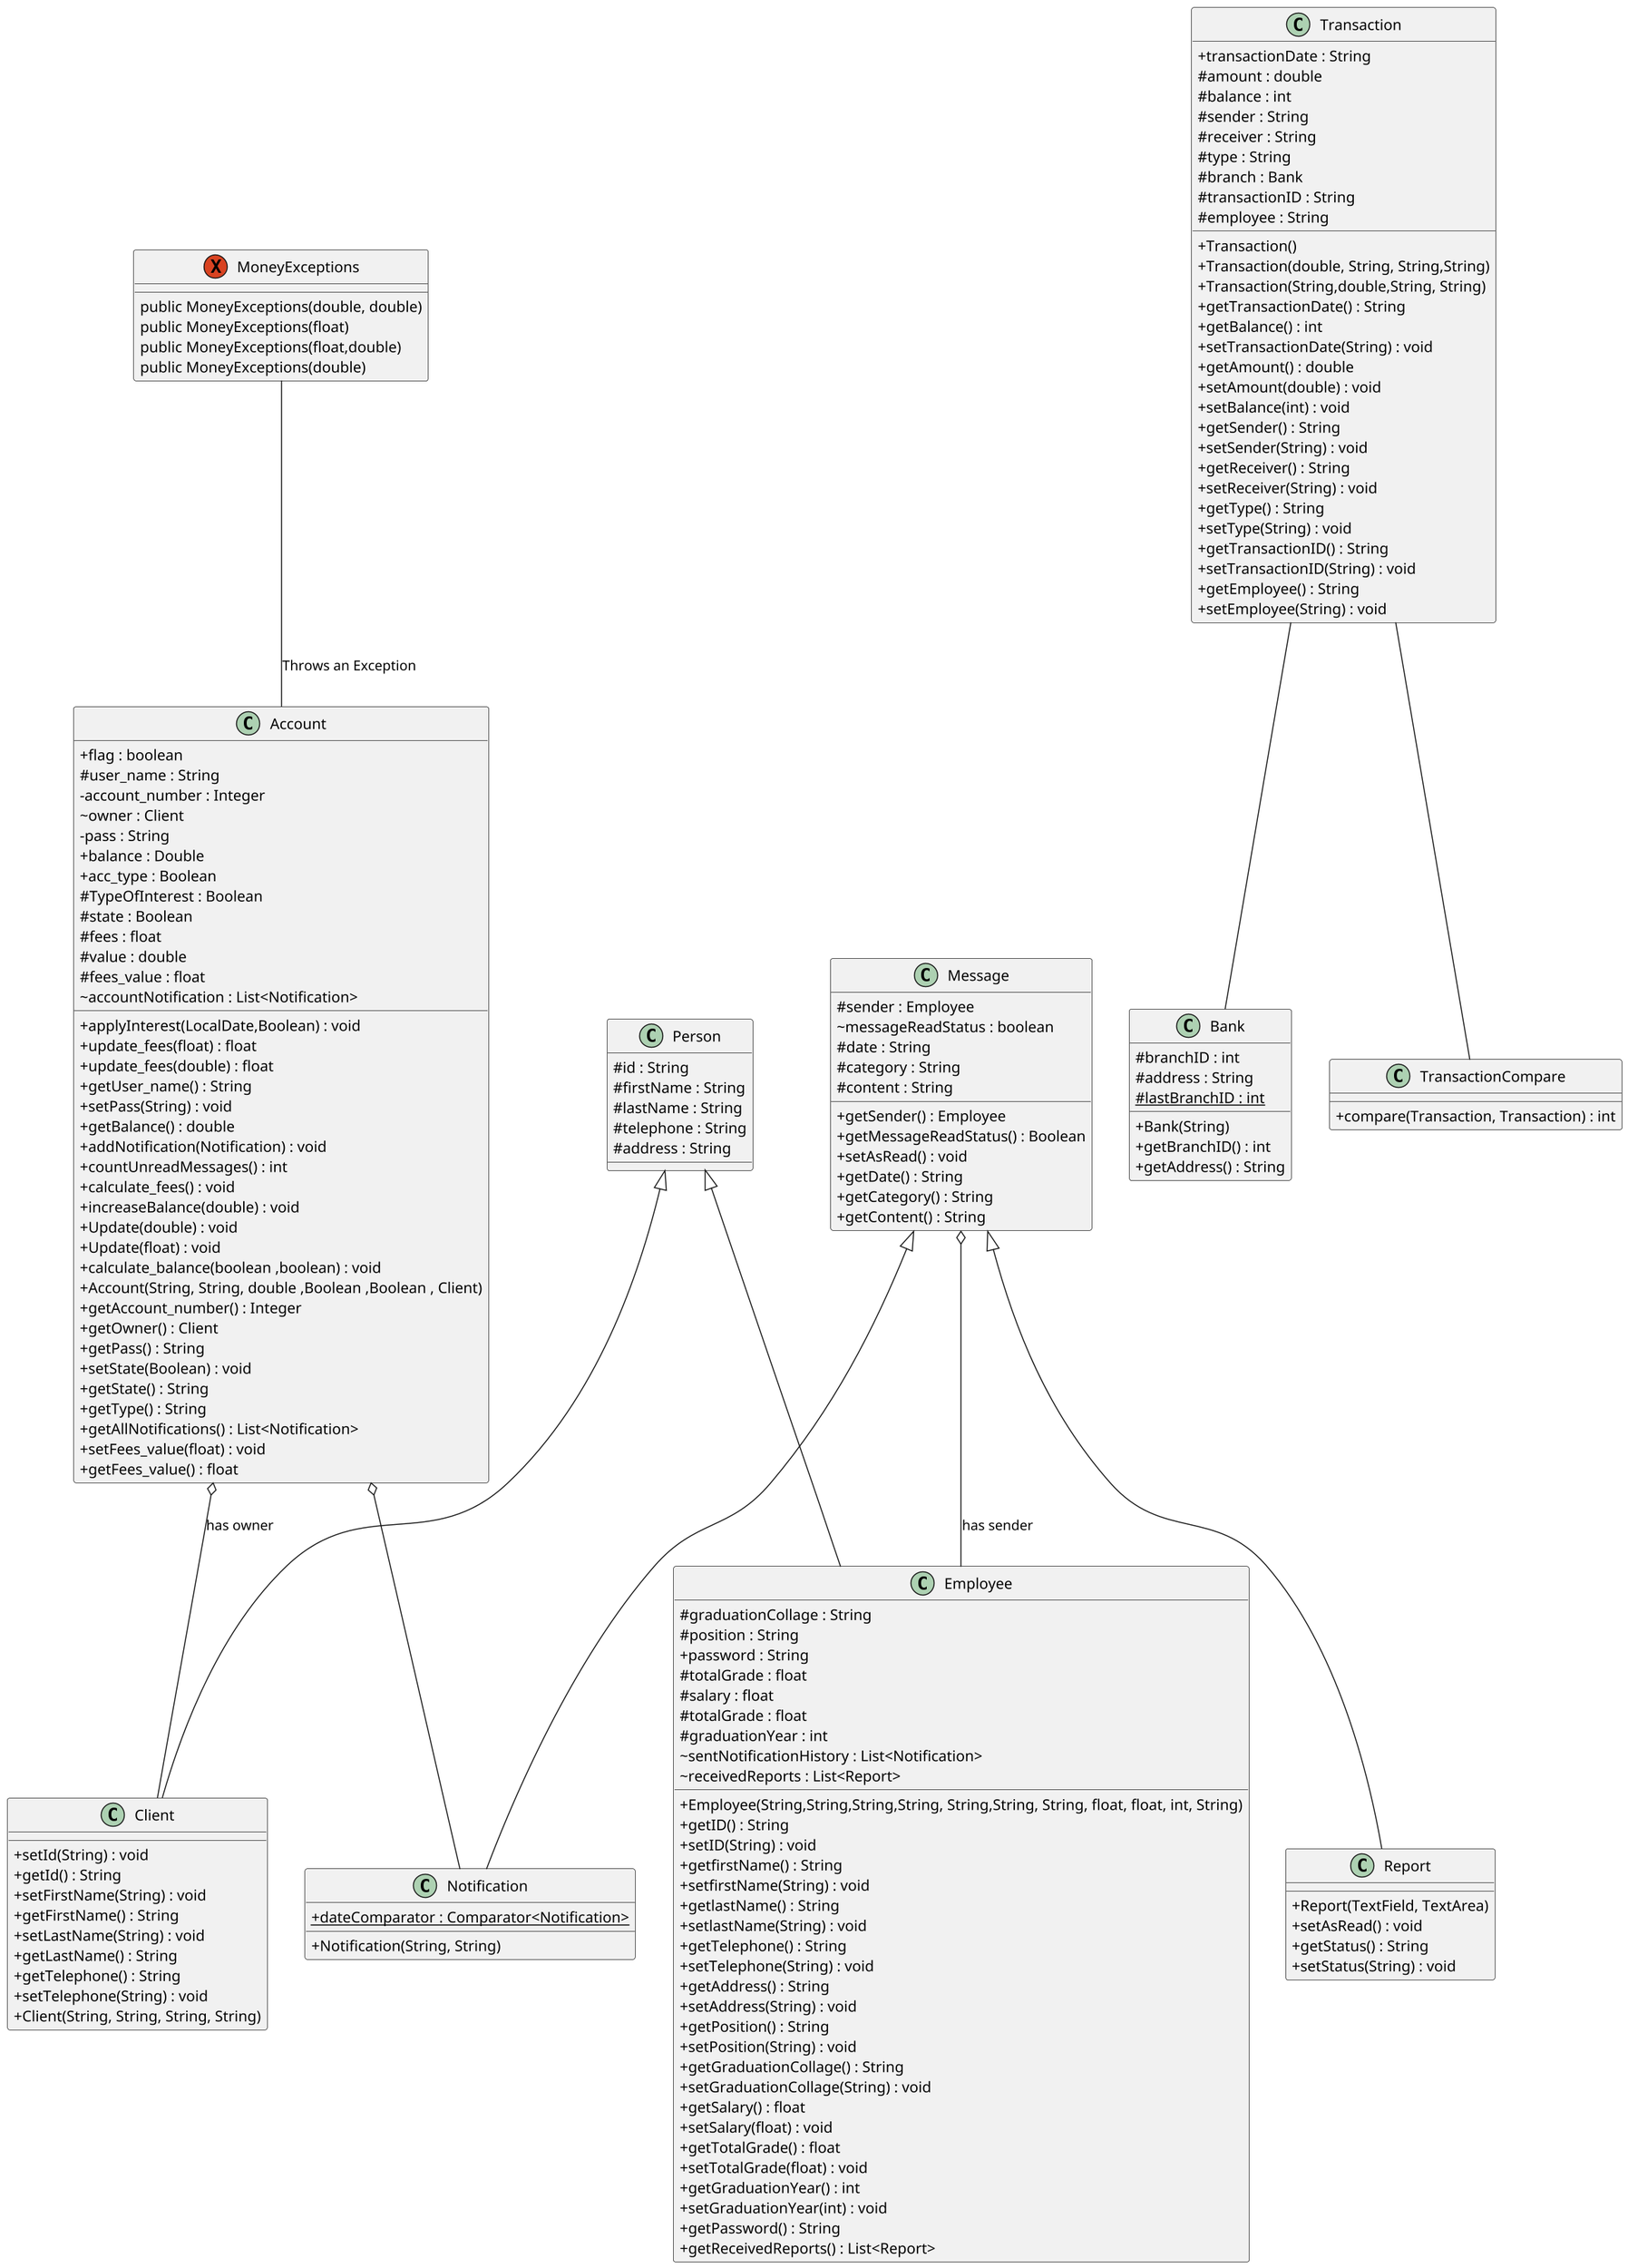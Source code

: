 @startuml
'https://plantuml.com/class-diagram
scale 1.5
skinparam classAttributeIconSize 0
'skinparam titleBorderRoundCorner 15
'skinparam titleBorderThickness 2
'skinparam titleBorderColor red
'skinparam titleBackgroundColor Aqua-CadetBlue
'
'title DataBase Class Contains\n Collection of the\n Other Classes


Class Account
Class Bank
Class Client
'Class DataBase'
Class Employee
Abstract Class Message
Exception MoneyExceptions
Class Notification
Abstract Class Person
Class Report
Class Transaction
Class TransactionCompare

'is a relation'
Person 	<|-- Client
Person 	<|-- Employee
Message <|-- Notification
Message <|-- Report
'has owner'
Account o-- Client : has owner
'has notifications'
Account o-- Notification
'has a sender'
Message o-- Employee : has sender
'there is an exception'
MoneyExceptions -- Account : Throws an Exception
'association'
Transaction -- Bank
Transaction -- TransactionCompare
'DATA'
'DataBase o-- Account
'DataBase o-- Bank
'DataBase o-- Client
'DataBase o-- Employee
'DataBase o-- Message
'DataBase o-- Notification
'DataBase o-- Person
'DataBase o-- Report
'DataBase o-- Transaction

Class Account{
+ flag : boolean
# user_name : String
- account_number : Integer
~ owner : Client
- pass : String
+ balance : Double
+ acc_type : Boolean
# TypeOfInterest : Boolean
# state : Boolean
# fees : float
# value : double
# fees_value : float
~ accountNotification : List<Notification>
+ applyInterest(LocalDate,Boolean) : void
+ update_fees(float) : float
+ update_fees(double) : float
+ getUser_name() : String
+ setPass(String) : void
+ getBalance() : double
+ addNotification(Notification) : void
+ countUnreadMessages() : int
+ calculate_fees() : void
+ increaseBalance(double) : void
+ Update(double) : void
+ Update(float) : void
+ calculate_balance(boolean ,boolean) : void
+ Account(String, String, double ,Boolean ,Boolean , Client)
+ getAccount_number() : Integer
+ getOwner() : Client
+ getPass() : String
+ setState(Boolean) : void
+ getState() : String
+ getType() : String
+ getAllNotifications() : List<Notification>
+ setFees_value(float) : void
+ getFees_value() : float
}

Class Bank{
# branchID : int
# address : String
{static} # lastBranchID : int
+ Bank(String)
+ getBranchID() : int
+ getAddress() : String
}

Class Person{
# id : String
# firstName : String
# lastName : String
# telephone : String
# address : String
}

Class Message{
# sender : Employee
~ messageReadStatus : boolean
# date : String
# category : String
# content : String
+ getSender() : Employee
+ getMessageReadStatus() : Boolean
+ setAsRead() : void
+ getDate() : String
+ getCategory() : String
+ getContent() : String
}

Class Report {
+ Report(TextField, TextArea)
+ setAsRead() : void
+ getStatus() : String
+ setStatus(String) : void
}

Class Notification{
{static} + dateComparator : Comparator<Notification>
+ Notification(String, String)
}

Class Client{
+ setId(String) : void
+ getId() : String
+ setFirstName(String) : void
+ getFirstName() : String
+ setLastName(String) : void
+ getLastName() : String
+ getTelephone() : String
+ setTelephone(String) : void
+ Client(String, String, String, String)
}

Class Transaction{
+ transactionDate : String
# amount : double
# balance : int
# sender : String
# receiver : String
# type : String
# branch : Bank
# transactionID : String
# employee : String
+ Transaction()
+ Transaction(double, String, String,String)
+ Transaction(String,double,String, String)
+ getTransactionDate() : String
+ getBalance() : int
+ setTransactionDate(String) : void
+ getAmount() : double
+ setAmount(double) : void
+ setBalance(int) : void
+ getSender() : String
+ setSender(String) : void
+ getReceiver() : String
+ setReceiver(String) : void
+ getType() : String
+ setType(String) : void
+ getTransactionID() : String
+ setTransactionID(String) : void
+ getEmployee() : String
+ setEmployee(String) : void
}

Class Employee{
# graduationCollage : String
# position : String
+ password : String
# totalGrade : float
# salary : float
# totalGrade : float
# graduationYear : int
~ sentNotificationHistory : List<Notification>
~ receivedReports : List<Report>
+ Employee(String,String,String,String, String,String, String, float, float, int, String)
+ getID() : String
+ setID(String) : void
+ getfirstName() : String
+ setfirstName(String) : void
+ getlastName() : String
+ setlastName(String) : void
+ getTelephone() : String
+ setTelephone(String) : void
+ getAddress() : String
+ setAddress(String) : void
+ getPosition() : String
+ setPosition(String) : void
+ getGraduationCollage() : String
+ setGraduationCollage(String) : void
+ getSalary() : float
+ setSalary(float) : void
+ getTotalGrade() : float
+ setTotalGrade(float) : void
+ getGraduationYear() : int
+ setGraduationYear(int) : void
+ getPassword() : String
+ getReceivedReports() : List<Report>
}

Class TransactionCompare{
+ compare(Transaction, Transaction) : int
}

Exception MoneyExceptions{
public MoneyExceptions(double, double)
public MoneyExceptions(float)
public MoneyExceptions(float,double)
public MoneyExceptions(double)
}




@enduml